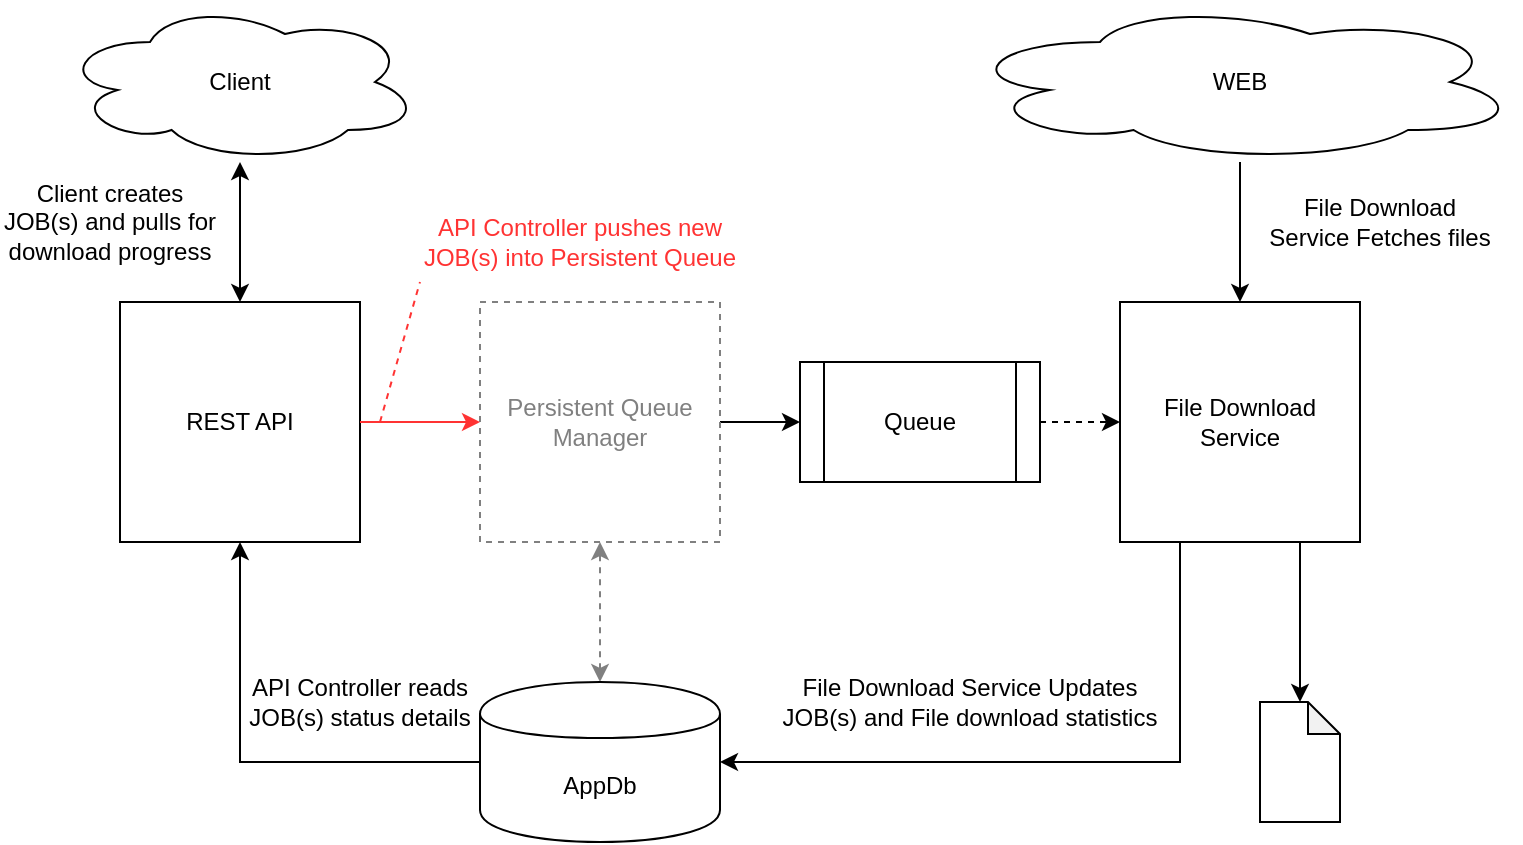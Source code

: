 <mxfile version="12.7.9" type="device"><diagram id="43kz3-_e-hOeIhRUomi9" name="Page-1"><mxGraphModel dx="1048" dy="775" grid="1" gridSize="10" guides="1" tooltips="1" connect="1" arrows="1" fold="1" page="1" pageScale="1" pageWidth="827" pageHeight="1169" math="0" shadow="0"><root><mxCell id="0"/><mxCell id="1" parent="0"/><mxCell id="O8O0933cFUR8PVKoIWRN-12" value="" style="edgeStyle=orthogonalEdgeStyle;rounded=0;orthogonalLoop=1;jettySize=auto;html=1;dashed=1;fontColor=#808080;startArrow=classic;startFill=1;strokeColor=#808080;" edge="1" parent="1" source="O8O0933cFUR8PVKoIWRN-1" target="O8O0933cFUR8PVKoIWRN-9"><mxGeometry relative="1" as="geometry"/></mxCell><mxCell id="O8O0933cFUR8PVKoIWRN-1" value="AppDb" style="shape=cylinder;whiteSpace=wrap;html=1;boundedLbl=1;backgroundOutline=1;" vertex="1" parent="1"><mxGeometry x="260" y="670" width="120" height="80" as="geometry"/></mxCell><mxCell id="O8O0933cFUR8PVKoIWRN-14" value="" style="edgeStyle=orthogonalEdgeStyle;rounded=0;orthogonalLoop=1;jettySize=auto;html=1;dashed=1;fontColor=#808080;" edge="1" parent="1" source="O8O0933cFUR8PVKoIWRN-7" target="O8O0933cFUR8PVKoIWRN-13"><mxGeometry relative="1" as="geometry"/></mxCell><mxCell id="O8O0933cFUR8PVKoIWRN-7" value="Queue" style="shape=process;whiteSpace=wrap;html=1;backgroundOutline=1;" vertex="1" parent="1"><mxGeometry x="420" y="510" width="120" height="60" as="geometry"/></mxCell><mxCell id="O8O0933cFUR8PVKoIWRN-18" value="" style="edgeStyle=orthogonalEdgeStyle;rounded=0;orthogonalLoop=1;jettySize=auto;html=1;fontColor=#000000;strokeColor=#000000;startArrow=classic;startFill=1;" edge="1" parent="1" source="O8O0933cFUR8PVKoIWRN-8" target="O8O0933cFUR8PVKoIWRN-17"><mxGeometry relative="1" as="geometry"/></mxCell><mxCell id="O8O0933cFUR8PVKoIWRN-20" value="" style="edgeStyle=orthogonalEdgeStyle;rounded=0;orthogonalLoop=1;jettySize=auto;html=1;startArrow=classic;startFill=1;strokeColor=#000000;fontColor=#000000;entryX=0;entryY=0.5;entryDx=0;entryDy=0;exitX=0.5;exitY=1;exitDx=0;exitDy=0;endArrow=none;endFill=0;" edge="1" parent="1" source="O8O0933cFUR8PVKoIWRN-8" target="O8O0933cFUR8PVKoIWRN-1"><mxGeometry relative="1" as="geometry"><mxPoint x="140" y="680" as="targetPoint"/></mxGeometry></mxCell><mxCell id="O8O0933cFUR8PVKoIWRN-8" value="REST API" style="whiteSpace=wrap;html=1;aspect=fixed;" vertex="1" parent="1"><mxGeometry x="80" y="480" width="120" height="120" as="geometry"/></mxCell><mxCell id="O8O0933cFUR8PVKoIWRN-10" value="" style="edgeStyle=orthogonalEdgeStyle;rounded=0;orthogonalLoop=1;jettySize=auto;html=1;" edge="1" parent="1" source="O8O0933cFUR8PVKoIWRN-9" target="O8O0933cFUR8PVKoIWRN-7"><mxGeometry relative="1" as="geometry"/></mxCell><mxCell id="O8O0933cFUR8PVKoIWRN-9" value="Persistent Queue Manager" style="whiteSpace=wrap;html=1;aspect=fixed;dashed=1;strokeColor=#808080;fontColor=#808080;" vertex="1" parent="1"><mxGeometry x="260" y="480" width="120" height="120" as="geometry"/></mxCell><mxCell id="O8O0933cFUR8PVKoIWRN-22" value="" style="edgeStyle=orthogonalEdgeStyle;rounded=0;orthogonalLoop=1;jettySize=auto;html=1;startArrow=none;startFill=0;strokeColor=#000000;fontColor=#000000;entryX=1;entryY=0.5;entryDx=0;entryDy=0;exitX=0.25;exitY=1;exitDx=0;exitDy=0;" edge="1" parent="1" source="O8O0933cFUR8PVKoIWRN-13" target="O8O0933cFUR8PVKoIWRN-1"><mxGeometry relative="1" as="geometry"><mxPoint x="640" y="680" as="targetPoint"/></mxGeometry></mxCell><mxCell id="O8O0933cFUR8PVKoIWRN-27" value="" style="edgeStyle=orthogonalEdgeStyle;rounded=0;orthogonalLoop=1;jettySize=auto;html=1;startArrow=none;startFill=0;strokeColor=#000000;fontColor=#000000;exitX=0.75;exitY=1;exitDx=0;exitDy=0;entryX=0.5;entryY=0;entryDx=0;entryDy=0;entryPerimeter=0;" edge="1" parent="1" source="O8O0933cFUR8PVKoIWRN-13" target="O8O0933cFUR8PVKoIWRN-25"><mxGeometry relative="1" as="geometry"><mxPoint x="640" y="680" as="targetPoint"/></mxGeometry></mxCell><mxCell id="O8O0933cFUR8PVKoIWRN-13" value="File Download Service" style="whiteSpace=wrap;html=1;aspect=fixed;" vertex="1" parent="1"><mxGeometry x="580" y="480" width="120" height="120" as="geometry"/></mxCell><mxCell id="O8O0933cFUR8PVKoIWRN-23" value="" style="edgeStyle=orthogonalEdgeStyle;rounded=0;orthogonalLoop=1;jettySize=auto;html=1;startArrow=none;startFill=0;strokeColor=#000000;fontColor=#000000;" edge="1" parent="1" source="O8O0933cFUR8PVKoIWRN-16" target="O8O0933cFUR8PVKoIWRN-13"><mxGeometry relative="1" as="geometry"/></mxCell><mxCell id="O8O0933cFUR8PVKoIWRN-16" value="WEB" style="ellipse;shape=cloud;whiteSpace=wrap;html=1;strokeColor=#000000;fontColor=#000000;" vertex="1" parent="1"><mxGeometry x="500" y="330" width="280" height="80" as="geometry"/></mxCell><mxCell id="O8O0933cFUR8PVKoIWRN-17" value="Client" style="ellipse;shape=cloud;whiteSpace=wrap;html=1;strokeColor=#000000;fontColor=#000000;" vertex="1" parent="1"><mxGeometry x="50" y="330" width="180" height="80" as="geometry"/></mxCell><mxCell id="O8O0933cFUR8PVKoIWRN-25" value="" style="shape=note;whiteSpace=wrap;html=1;backgroundOutline=1;darkOpacity=0.05;strokeColor=#000000;fontColor=#000000;size=16;" vertex="1" parent="1"><mxGeometry x="650" y="680" width="40" height="60" as="geometry"/></mxCell><mxCell id="O8O0933cFUR8PVKoIWRN-28" value="Client creates JOB(s) and pulls for download progress" style="text;html=1;strokeColor=none;fillColor=none;align=center;verticalAlign=middle;whiteSpace=wrap;rounded=0;fontColor=#000000;" vertex="1" parent="1"><mxGeometry x="20" y="420" width="110" height="40" as="geometry"/></mxCell><mxCell id="O8O0933cFUR8PVKoIWRN-29" value="API Controller reads JOB(s) status details" style="text;html=1;strokeColor=none;fillColor=none;align=center;verticalAlign=middle;whiteSpace=wrap;rounded=0;fontColor=#000000;" vertex="1" parent="1"><mxGeometry x="140" y="660" width="120" height="40" as="geometry"/></mxCell><mxCell id="O8O0933cFUR8PVKoIWRN-30" value="" style="endArrow=classic;html=1;strokeColor=#FF3333;fontColor=#000000;exitX=1;exitY=0.5;exitDx=0;exitDy=0;entryX=0;entryY=0.5;entryDx=0;entryDy=0;" edge="1" parent="1" source="O8O0933cFUR8PVKoIWRN-8" target="O8O0933cFUR8PVKoIWRN-9"><mxGeometry width="50" height="50" relative="1" as="geometry"><mxPoint x="390" y="710" as="sourcePoint"/><mxPoint x="440" y="660" as="targetPoint"/></mxGeometry></mxCell><mxCell id="O8O0933cFUR8PVKoIWRN-31" value="API Controller pushes new JOB(s) into Persistent Queue" style="text;html=1;strokeColor=none;fillColor=none;align=center;verticalAlign=middle;whiteSpace=wrap;rounded=0;fontColor=#FF3333;" vertex="1" parent="1"><mxGeometry x="230" y="440" width="160" height="20" as="geometry"/></mxCell><mxCell id="O8O0933cFUR8PVKoIWRN-32" value="" style="endArrow=none;dashed=1;html=1;strokeColor=#FF3333;fontColor=#FF3333;" edge="1" parent="1"><mxGeometry width="50" height="50" relative="1" as="geometry"><mxPoint x="210" y="540" as="sourcePoint"/><mxPoint x="230" y="470" as="targetPoint"/></mxGeometry></mxCell><mxCell id="O8O0933cFUR8PVKoIWRN-36" value="File Download Service Fetches files" style="text;html=1;strokeColor=none;fillColor=none;align=center;verticalAlign=middle;whiteSpace=wrap;rounded=0;fontColor=#000000;" vertex="1" parent="1"><mxGeometry x="650" y="420" width="120" height="40" as="geometry"/></mxCell><mxCell id="O8O0933cFUR8PVKoIWRN-37" value="File Download Service Updates JOB(s) and File download statistics" style="text;html=1;strokeColor=none;fillColor=none;align=center;verticalAlign=middle;whiteSpace=wrap;rounded=0;fontColor=#000000;" vertex="1" parent="1"><mxGeometry x="410" y="660" width="190" height="40" as="geometry"/></mxCell></root></mxGraphModel></diagram></mxfile>